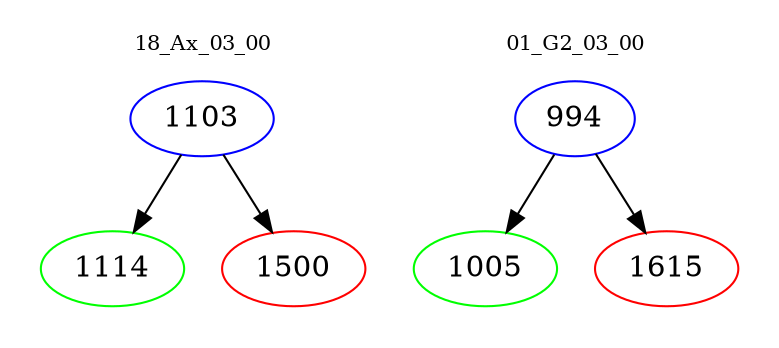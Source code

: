digraph{
subgraph cluster_0 {
color = white
label = "18_Ax_03_00";
fontsize=10;
T0_1103 [label="1103", color="blue"]
T0_1103 -> T0_1114 [color="black"]
T0_1114 [label="1114", color="green"]
T0_1103 -> T0_1500 [color="black"]
T0_1500 [label="1500", color="red"]
}
subgraph cluster_1 {
color = white
label = "01_G2_03_00";
fontsize=10;
T1_994 [label="994", color="blue"]
T1_994 -> T1_1005 [color="black"]
T1_1005 [label="1005", color="green"]
T1_994 -> T1_1615 [color="black"]
T1_1615 [label="1615", color="red"]
}
}
